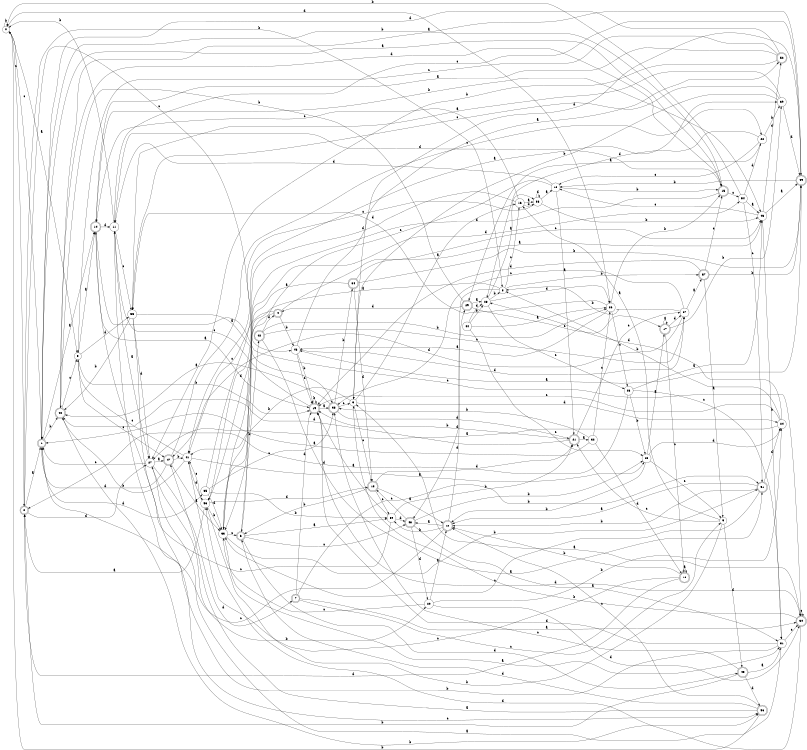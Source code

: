 digraph n47_6 {
__start0 [label="" shape="none"];

rankdir=LR;
size="8,5";

s0 [style="filled", color="black", fillcolor="white" shape="circle", label="0"];
s1 [style="rounded,filled", color="black", fillcolor="white" shape="doublecircle", label="1"];
s2 [style="rounded,filled", color="black", fillcolor="white" shape="doublecircle", label="2"];
s3 [style="filled", color="black", fillcolor="white" shape="circle", label="3"];
s4 [style="rounded,filled", color="black", fillcolor="white" shape="doublecircle", label="4"];
s5 [style="filled", color="black", fillcolor="white" shape="circle", label="5"];
s6 [style="rounded,filled", color="black", fillcolor="white" shape="doublecircle", label="6"];
s7 [style="rounded,filled", color="black", fillcolor="white" shape="doublecircle", label="7"];
s8 [style="filled", color="black", fillcolor="white" shape="circle", label="8"];
s9 [style="filled", color="black", fillcolor="white" shape="circle", label="9"];
s10 [style="filled", color="black", fillcolor="white" shape="circle", label="10"];
s11 [style="filled", color="black", fillcolor="white" shape="circle", label="11"];
s12 [style="rounded,filled", color="black", fillcolor="white" shape="doublecircle", label="12"];
s13 [style="rounded,filled", color="black", fillcolor="white" shape="doublecircle", label="13"];
s14 [style="rounded,filled", color="black", fillcolor="white" shape="doublecircle", label="14"];
s15 [style="rounded,filled", color="black", fillcolor="white" shape="doublecircle", label="15"];
s16 [style="filled", color="black", fillcolor="white" shape="circle", label="16"];
s17 [style="rounded,filled", color="black", fillcolor="white" shape="doublecircle", label="17"];
s18 [style="rounded,filled", color="black", fillcolor="white" shape="doublecircle", label="18"];
s19 [style="rounded,filled", color="black", fillcolor="white" shape="doublecircle", label="19"];
s20 [style="filled", color="black", fillcolor="white" shape="circle", label="20"];
s21 [style="rounded,filled", color="black", fillcolor="white" shape="doublecircle", label="21"];
s22 [style="filled", color="black", fillcolor="white" shape="circle", label="22"];
s23 [style="filled", color="black", fillcolor="white" shape="circle", label="23"];
s24 [style="filled", color="black", fillcolor="white" shape="circle", label="24"];
s25 [style="filled", color="black", fillcolor="white" shape="circle", label="25"];
s26 [style="filled", color="black", fillcolor="white" shape="circle", label="26"];
s27 [style="filled", color="black", fillcolor="white" shape="circle", label="27"];
s28 [style="filled", color="black", fillcolor="white" shape="circle", label="28"];
s29 [style="rounded,filled", color="black", fillcolor="white" shape="doublecircle", label="29"];
s30 [style="rounded,filled", color="black", fillcolor="white" shape="doublecircle", label="30"];
s31 [style="filled", color="black", fillcolor="white" shape="circle", label="31"];
s32 [style="filled", color="black", fillcolor="white" shape="circle", label="32"];
s33 [style="filled", color="black", fillcolor="white" shape="circle", label="33"];
s34 [style="rounded,filled", color="black", fillcolor="white" shape="doublecircle", label="34"];
s35 [style="filled", color="black", fillcolor="white" shape="circle", label="35"];
s36 [style="filled", color="black", fillcolor="white" shape="circle", label="36"];
s37 [style="filled", color="black", fillcolor="white" shape="circle", label="37"];
s38 [style="rounded,filled", color="black", fillcolor="white" shape="doublecircle", label="38"];
s39 [style="filled", color="black", fillcolor="white" shape="circle", label="39"];
s40 [style="rounded,filled", color="black", fillcolor="white" shape="doublecircle", label="40"];
s41 [style="filled", color="black", fillcolor="white" shape="circle", label="41"];
s42 [style="rounded,filled", color="black", fillcolor="white" shape="doublecircle", label="42"];
s43 [style="filled", color="black", fillcolor="white" shape="circle", label="43"];
s44 [style="filled", color="black", fillcolor="white" shape="circle", label="44"];
s45 [style="rounded,filled", color="black", fillcolor="white" shape="doublecircle", label="45"];
s46 [style="filled", color="black", fillcolor="white" shape="circle", label="46"];
s47 [style="rounded,filled", color="black", fillcolor="white" shape="doublecircle", label="47"];
s48 [style="rounded,filled", color="black", fillcolor="white" shape="doublecircle", label="48"];
s49 [style="rounded,filled", color="black", fillcolor="white" shape="doublecircle", label="49"];
s50 [style="filled", color="black", fillcolor="white" shape="circle", label="50"];
s51 [style="rounded,filled", color="black", fillcolor="white" shape="doublecircle", label="51"];
s52 [style="rounded,filled", color="black", fillcolor="white" shape="doublecircle", label="52"];
s53 [style="filled", color="black", fillcolor="white" shape="circle", label="53"];
s54 [style="filled", color="black", fillcolor="white" shape="circle", label="54"];
s55 [style="filled", color="black", fillcolor="white" shape="circle", label="55"];
s56 [style="rounded,filled", color="black", fillcolor="white" shape="doublecircle", label="56"];
s57 [style="rounded,filled", color="black", fillcolor="white" shape="doublecircle", label="57"];
s0 -> s5 [label="a"];
s0 -> s0 [label="b"];
s0 -> s2 [label="c"];
s0 -> s26 [label="d"];
s1 -> s14 [label="a"];
s1 -> s40 [label="b"];
s1 -> s0 [label="c"];
s1 -> s35 [label="d"];
s2 -> s1 [label="a"];
s2 -> s8 [label="b"];
s2 -> s46 [label="c"];
s2 -> s27 [label="d"];
s3 -> s16 [label="a"];
s3 -> s41 [label="b"];
s3 -> s13 [label="c"];
s3 -> s24 [label="d"];
s4 -> s43 [label="a"];
s4 -> s46 [label="b"];
s4 -> s41 [label="c"];
s4 -> s53 [label="d"];
s5 -> s14 [label="a"];
s5 -> s19 [label="b"];
s5 -> s47 [label="c"];
s5 -> s55 [label="d"];
s6 -> s50 [label="a"];
s6 -> s42 [label="b"];
s6 -> s48 [label="c"];
s6 -> s45 [label="d"];
s7 -> s30 [label="a"];
s7 -> s51 [label="b"];
s7 -> s9 [label="c"];
s7 -> s19 [label="d"];
s8 -> s33 [label="a"];
s8 -> s57 [label="b"];
s8 -> s16 [label="c"];
s8 -> s48 [label="d"];
s9 -> s16 [label="a"];
s9 -> s53 [label="b"];
s9 -> s21 [label="c"];
s9 -> s45 [label="d"];
s10 -> s21 [label="a"];
s10 -> s15 [label="b"];
s10 -> s6 [label="c"];
s10 -> s11 [label="d"];
s11 -> s27 [label="a"];
s11 -> s0 [label="b"];
s11 -> s55 [label="c"];
s11 -> s15 [label="d"];
s12 -> s48 [label="a"];
s12 -> s50 [label="b"];
s12 -> s1 [label="c"];
s12 -> s29 [label="d"];
s13 -> s12 [label="a"];
s13 -> s6 [label="b"];
s13 -> s50 [label="c"];
s13 -> s21 [label="d"];
s14 -> s19 [label="a"];
s14 -> s43 [label="b"];
s14 -> s30 [label="c"];
s14 -> s11 [label="d"];
s15 -> s1 [label="a"];
s15 -> s1 [label="b"];
s15 -> s54 [label="c"];
s15 -> s33 [label="d"];
s16 -> s36 [label="a"];
s16 -> s36 [label="b"];
s16 -> s14 [label="c"];
s16 -> s53 [label="d"];
s17 -> s17 [label="a"];
s17 -> s39 [label="b"];
s17 -> s18 [label="c"];
s17 -> s37 [label="d"];
s18 -> s18 [label="a"];
s18 -> s12 [label="b"];
s18 -> s41 [label="c"];
s18 -> s2 [label="d"];
s19 -> s38 [label="a"];
s19 -> s19 [label="b"];
s19 -> s11 [label="c"];
s19 -> s30 [label="d"];
s20 -> s12 [label="a"];
s20 -> s24 [label="b"];
s20 -> s33 [label="c"];
s20 -> s30 [label="d"];
s21 -> s32 [label="a"];
s21 -> s19 [label="b"];
s21 -> s37 [label="c"];
s21 -> s40 [label="d"];
s22 -> s29 [label="a"];
s22 -> s39 [label="b"];
s22 -> s10 [label="c"];
s22 -> s28 [label="d"];
s23 -> s43 [label="a"];
s23 -> s25 [label="b"];
s23 -> s31 [label="c"];
s23 -> s2 [label="d"];
s24 -> s27 [label="a"];
s24 -> s8 [label="b"];
s24 -> s19 [label="c"];
s24 -> s28 [label="d"];
s25 -> s17 [label="a"];
s25 -> s12 [label="b"];
s25 -> s9 [label="c"];
s25 -> s24 [label="d"];
s26 -> s46 [label="a"];
s26 -> s15 [label="b"];
s26 -> s23 [label="c"];
s26 -> s55 [label="d"];
s27 -> s47 [label="a"];
s27 -> s20 [label="b"];
s27 -> s1 [label="c"];
s27 -> s7 [label="d"];
s28 -> s36 [label="a"];
s28 -> s8 [label="b"];
s28 -> s23 [label="c"];
s28 -> s26 [label="d"];
s29 -> s28 [label="a"];
s29 -> s40 [label="b"];
s29 -> s17 [label="c"];
s29 -> s4 [label="d"];
s30 -> s3 [label="a"];
s30 -> s3 [label="b"];
s30 -> s30 [label="c"];
s30 -> s53 [label="d"];
s31 -> s27 [label="a"];
s31 -> s11 [label="b"];
s31 -> s30 [label="c"];
s31 -> s19 [label="d"];
s32 -> s1 [label="a"];
s32 -> s38 [label="b"];
s32 -> s26 [label="c"];
s32 -> s18 [label="d"];
s33 -> s31 [label="a"];
s33 -> s51 [label="b"];
s33 -> s6 [label="c"];
s33 -> s54 [label="d"];
s34 -> s33 [label="a"];
s34 -> s49 [label="b"];
s34 -> s43 [label="c"];
s34 -> s13 [label="d"];
s35 -> s39 [label="a"];
s35 -> s50 [label="b"];
s35 -> s38 [label="c"];
s35 -> s33 [label="d"];
s36 -> s10 [label="a"];
s36 -> s43 [label="b"];
s36 -> s41 [label="c"];
s36 -> s36 [label="d"];
s37 -> s57 [label="a"];
s37 -> s8 [label="b"];
s37 -> s38 [label="c"];
s37 -> s47 [label="d"];
s38 -> s40 [label="a"];
s38 -> s34 [label="b"];
s38 -> s3 [label="c"];
s38 -> s21 [label="d"];
s39 -> s55 [label="a"];
s39 -> s3 [label="b"];
s39 -> s55 [label="c"];
s39 -> s49 [label="d"];
s40 -> s49 [label="a"];
s40 -> s56 [label="b"];
s40 -> s5 [label="c"];
s40 -> s15 [label="d"];
s41 -> s25 [label="a"];
s41 -> s40 [label="b"];
s41 -> s5 [label="c"];
s41 -> s53 [label="d"];
s42 -> s51 [label="a"];
s42 -> s26 [label="b"];
s42 -> s37 [label="c"];
s42 -> s4 [label="d"];
s43 -> s49 [label="a"];
s43 -> s31 [label="b"];
s43 -> s10 [label="c"];
s43 -> s52 [label="d"];
s44 -> s26 [label="a"];
s44 -> s28 [label="b"];
s44 -> s25 [label="c"];
s44 -> s28 [label="d"];
s45 -> s31 [label="a"];
s45 -> s2 [label="b"];
s45 -> s38 [label="c"];
s45 -> s56 [label="d"];
s46 -> s52 [label="a"];
s46 -> s19 [label="b"];
s46 -> s19 [label="c"];
s46 -> s37 [label="d"];
s47 -> s33 [label="a"];
s47 -> s41 [label="b"];
s47 -> s22 [label="c"];
s47 -> s1 [label="d"];
s48 -> s31 [label="a"];
s48 -> s25 [label="b"];
s48 -> s13 [label="c"];
s48 -> s20 [label="d"];
s49 -> s46 [label="a"];
s49 -> s10 [label="b"];
s49 -> s11 [label="c"];
s49 -> s3 [label="d"];
s50 -> s19 [label="a"];
s50 -> s21 [label="b"];
s50 -> s14 [label="c"];
s50 -> s48 [label="d"];
s51 -> s12 [label="a"];
s51 -> s12 [label="b"];
s51 -> s33 [label="c"];
s51 -> s24 [label="d"];
s52 -> s14 [label="a"];
s52 -> s27 [label="b"];
s52 -> s5 [label="c"];
s52 -> s1 [label="d"];
s53 -> s2 [label="a"];
s53 -> s33 [label="b"];
s53 -> s41 [label="c"];
s53 -> s13 [label="d"];
s54 -> s43 [label="a"];
s54 -> s0 [label="b"];
s54 -> s51 [label="c"];
s54 -> s22 [label="d"];
s55 -> s38 [label="a"];
s55 -> s40 [label="b"];
s55 -> s56 [label="c"];
s55 -> s27 [label="d"];
s56 -> s47 [label="a"];
s56 -> s0 [label="b"];
s56 -> s12 [label="c"];
s56 -> s6 [label="d"];
s57 -> s9 [label="a"];
s57 -> s49 [label="b"];
s57 -> s15 [label="c"];
s57 -> s19 [label="d"];

}